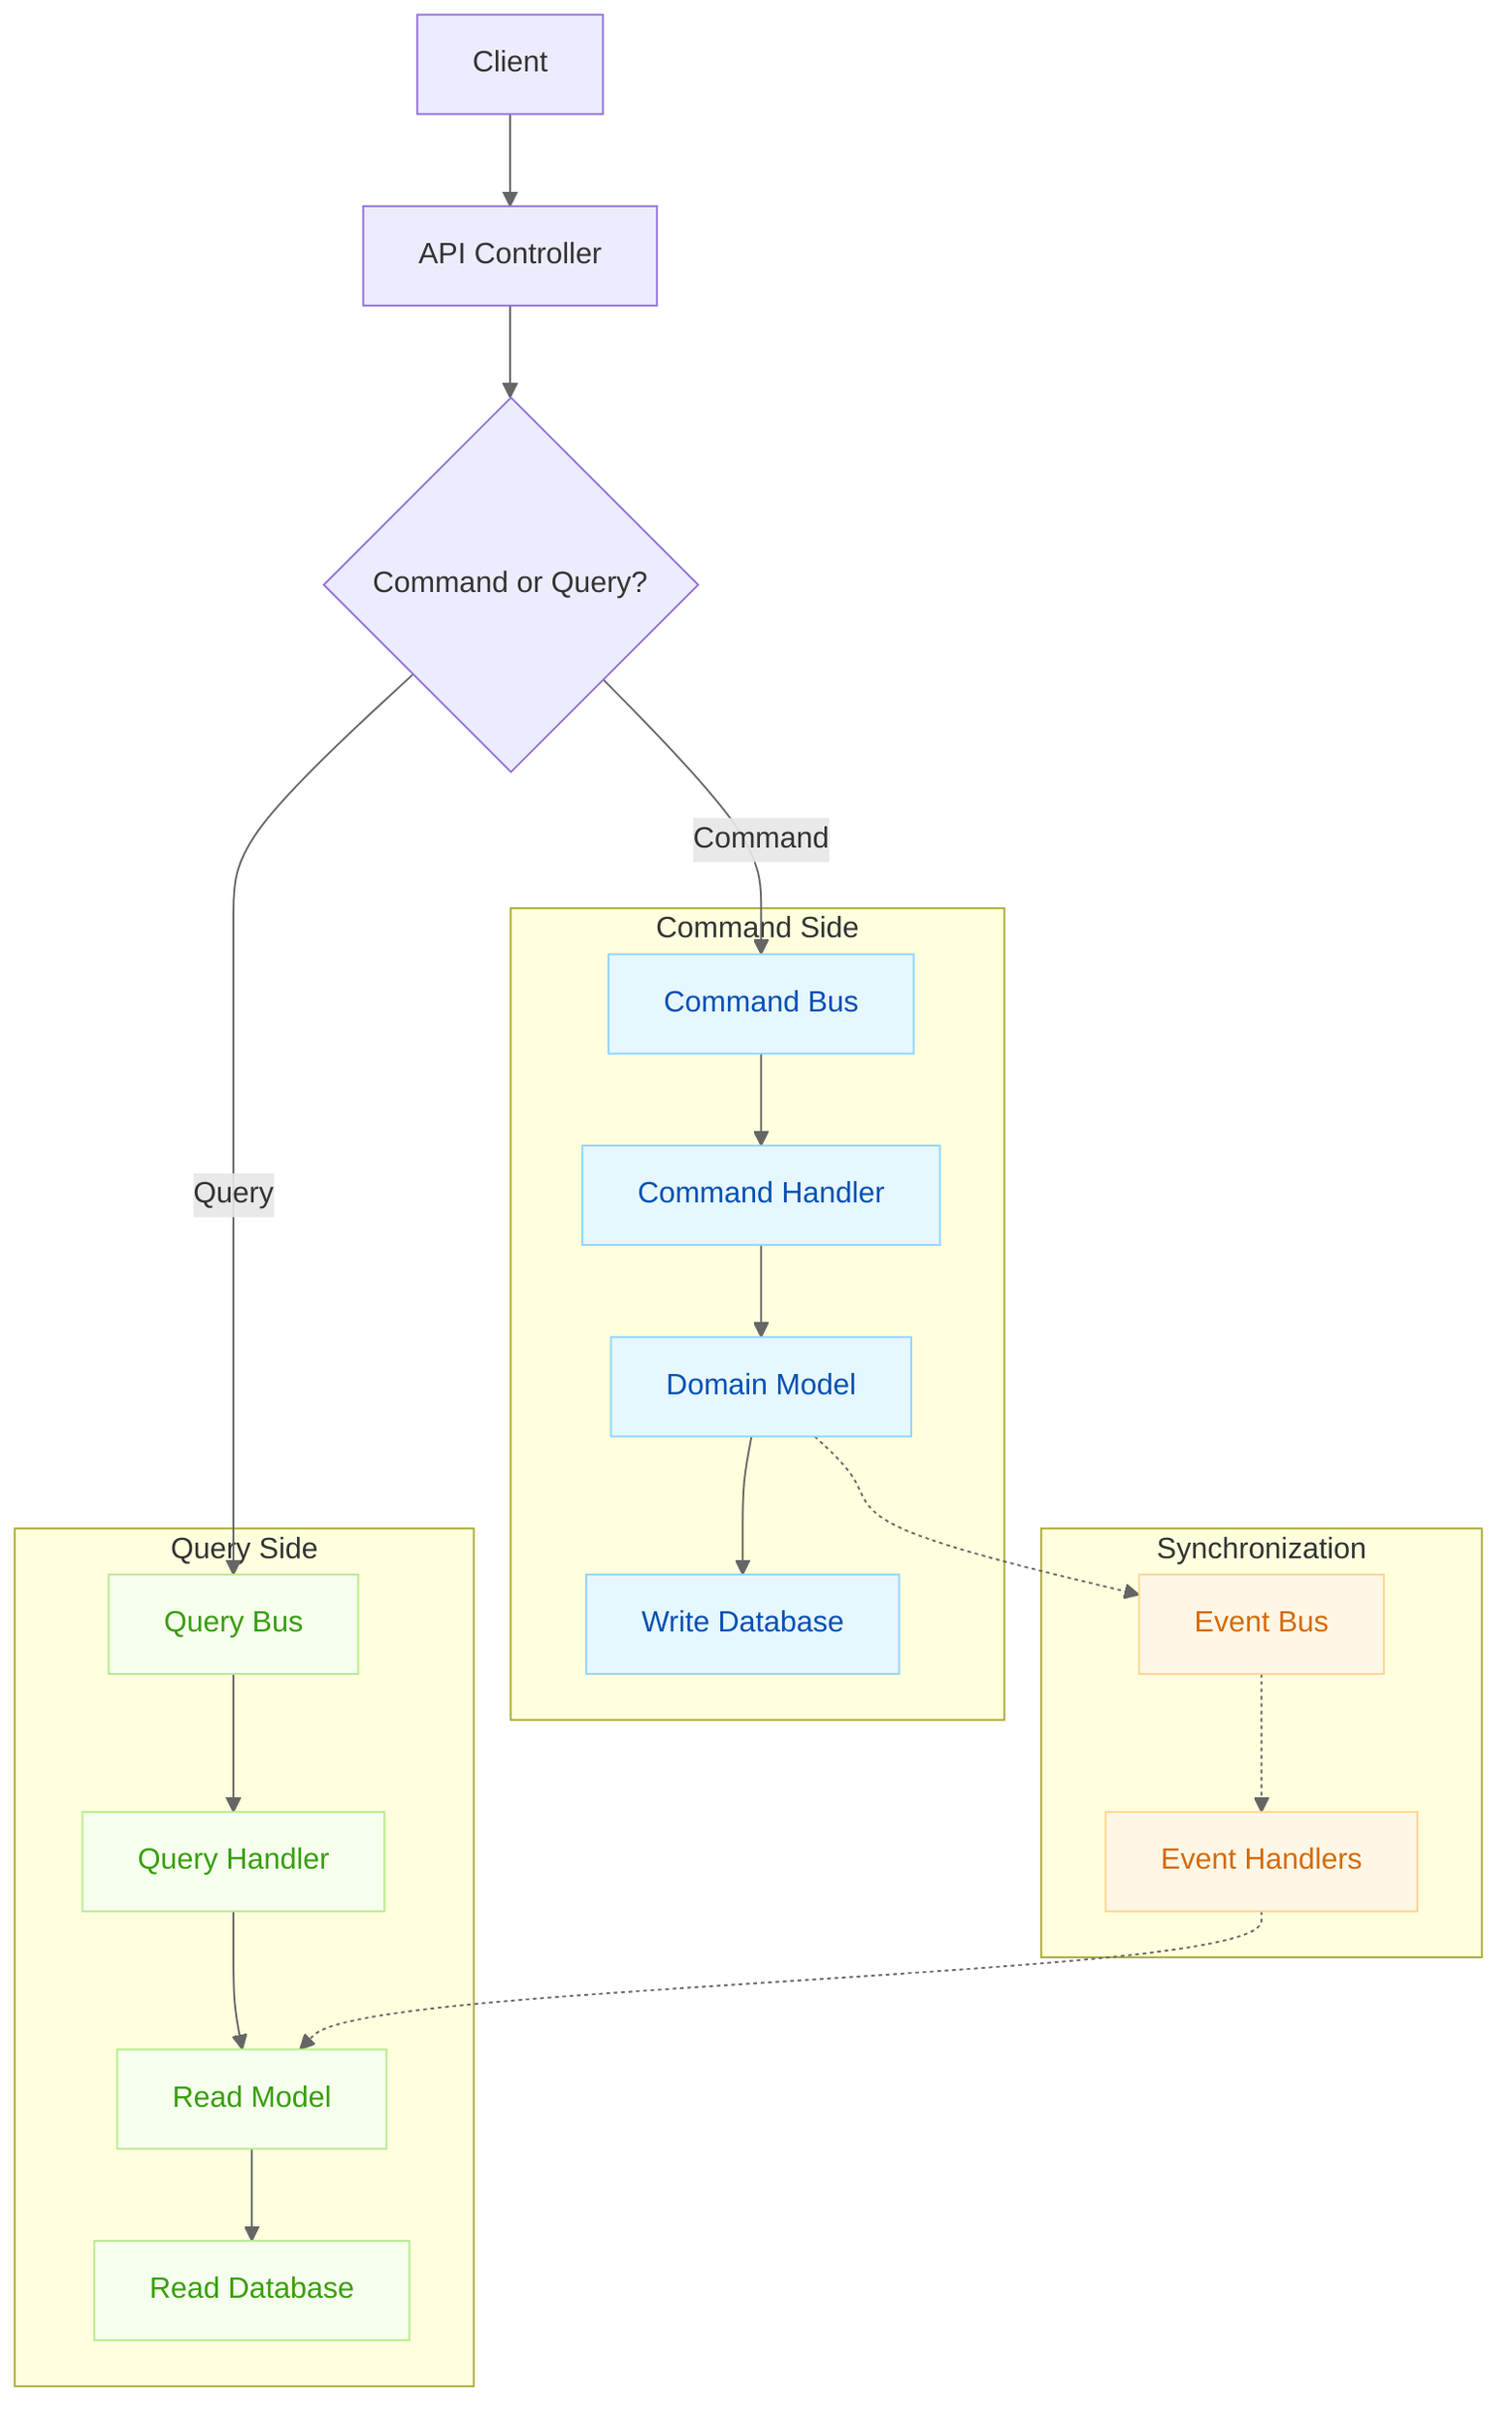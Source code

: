 %%{init: {'theme': 'default', 'themeVariables': { 'primaryColor': '#f5f5f5', 'primaryTextColor': '#333333', 'primaryBorderColor': '#cccccc', 'lineColor': '#666666', 'secondaryColor': '#f0f0f0', 'tertiaryColor': '#ffffff' }}}%%
graph TD
    A[Client] --> B[API Controller]
    B --> C{Command or Query?}
    
    C -->|Command| D[Command Bus]
    C -->|Query| E[Query Bus]
    
    D --> F[Command Handler]
    E --> G[Query Handler]
    
    F --> H[Domain Model]
    H --> I[Write Database]
    
    G --> J[Read Model]
    J --> K[Read Database]
    
    H -.-> L[Event Bus]
    L -.-> M[Event Handlers]
    M -.-> J
    
    subgraph "Command Side"
    D
    F
    H
    I
    end
    
    subgraph "Query Side"
    E
    G
    J
    K
    end
    
    subgraph "Synchronization"
    L
    M
    end
    
    classDef commandSide fill:#e6f7ff,stroke:#91d5ff,color:#0050b3
    classDef querySide fill:#f6ffed,stroke:#b7eb8f,color:#389e0d
    classDef sync fill:#fff7e6,stroke:#ffd591,color:#d46b08
    
    class D,F,H,I commandSide
    class E,G,J,K querySide
    class L,M sync